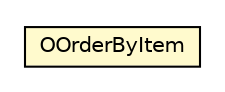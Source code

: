 #!/usr/local/bin/dot
#
# Class diagram 
# Generated by UMLGraph version R5_6-24-gf6e263 (http://www.umlgraph.org/)
#

digraph G {
	edge [fontname="Helvetica",fontsize=10,labelfontname="Helvetica",labelfontsize=10];
	node [fontname="Helvetica",fontsize=10,shape=plaintext];
	nodesep=0.25;
	ranksep=0.5;
	// com.orientechnologies.orient.core.sql.parser.OOrderByItem
	c4861156 [label=<<table title="com.orientechnologies.orient.core.sql.parser.OOrderByItem" border="0" cellborder="1" cellspacing="0" cellpadding="2" port="p" bgcolor="lemonChiffon" href="./OOrderByItem.html">
		<tr><td><table border="0" cellspacing="0" cellpadding="1">
<tr><td align="center" balign="center"> OOrderByItem </td></tr>
		</table></td></tr>
		</table>>, URL="./OOrderByItem.html", fontname="Helvetica", fontcolor="black", fontsize=10.0];
}

